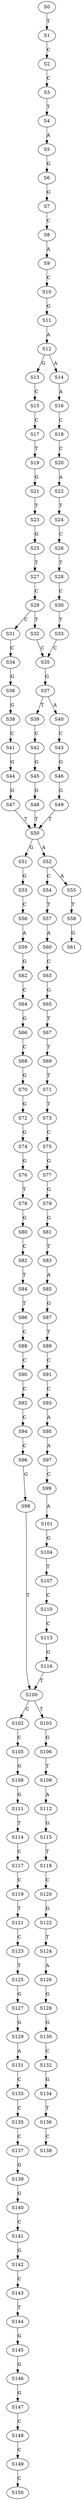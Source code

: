 strict digraph  {
	S0 -> S1 [ label = T ];
	S1 -> S2 [ label = C ];
	S2 -> S3 [ label = C ];
	S3 -> S4 [ label = T ];
	S4 -> S5 [ label = A ];
	S5 -> S6 [ label = G ];
	S6 -> S7 [ label = G ];
	S7 -> S8 [ label = C ];
	S8 -> S9 [ label = A ];
	S9 -> S10 [ label = C ];
	S10 -> S11 [ label = G ];
	S11 -> S12 [ label = A ];
	S12 -> S13 [ label = G ];
	S12 -> S14 [ label = A ];
	S13 -> S15 [ label = C ];
	S14 -> S16 [ label = A ];
	S15 -> S17 [ label = C ];
	S16 -> S18 [ label = C ];
	S17 -> S19 [ label = T ];
	S18 -> S20 [ label = C ];
	S19 -> S21 [ label = G ];
	S20 -> S22 [ label = A ];
	S21 -> S23 [ label = T ];
	S22 -> S24 [ label = T ];
	S23 -> S25 [ label = G ];
	S24 -> S26 [ label = C ];
	S25 -> S27 [ label = T ];
	S26 -> S28 [ label = T ];
	S27 -> S29 [ label = C ];
	S28 -> S30 [ label = C ];
	S29 -> S31 [ label = C ];
	S29 -> S32 [ label = T ];
	S30 -> S33 [ label = T ];
	S31 -> S34 [ label = C ];
	S32 -> S35 [ label = C ];
	S33 -> S35 [ label = C ];
	S34 -> S36 [ label = G ];
	S35 -> S37 [ label = G ];
	S36 -> S38 [ label = G ];
	S37 -> S39 [ label = T ];
	S37 -> S40 [ label = A ];
	S38 -> S41 [ label = C ];
	S39 -> S42 [ label = C ];
	S40 -> S43 [ label = C ];
	S41 -> S44 [ label = G ];
	S42 -> S45 [ label = G ];
	S43 -> S46 [ label = G ];
	S44 -> S47 [ label = G ];
	S45 -> S48 [ label = G ];
	S46 -> S49 [ label = G ];
	S47 -> S50 [ label = T ];
	S48 -> S50 [ label = T ];
	S49 -> S50 [ label = T ];
	S50 -> S51 [ label = G ];
	S50 -> S52 [ label = A ];
	S51 -> S53 [ label = G ];
	S52 -> S54 [ label = C ];
	S52 -> S55 [ label = A ];
	S53 -> S56 [ label = C ];
	S54 -> S57 [ label = T ];
	S55 -> S58 [ label = T ];
	S56 -> S59 [ label = A ];
	S57 -> S60 [ label = A ];
	S58 -> S61 [ label = G ];
	S59 -> S62 [ label = G ];
	S60 -> S63 [ label = C ];
	S62 -> S64 [ label = C ];
	S63 -> S65 [ label = G ];
	S64 -> S66 [ label = G ];
	S65 -> S67 [ label = T ];
	S66 -> S68 [ label = C ];
	S67 -> S69 [ label = T ];
	S68 -> S70 [ label = G ];
	S69 -> S71 [ label = T ];
	S70 -> S72 [ label = G ];
	S71 -> S73 [ label = T ];
	S72 -> S74 [ label = G ];
	S73 -> S75 [ label = C ];
	S74 -> S76 [ label = G ];
	S75 -> S77 [ label = G ];
	S76 -> S78 [ label = T ];
	S77 -> S79 [ label = G ];
	S78 -> S80 [ label = G ];
	S79 -> S81 [ label = G ];
	S80 -> S82 [ label = C ];
	S81 -> S83 [ label = T ];
	S82 -> S84 [ label = T ];
	S83 -> S85 [ label = A ];
	S84 -> S86 [ label = T ];
	S85 -> S87 [ label = G ];
	S86 -> S88 [ label = C ];
	S87 -> S89 [ label = T ];
	S88 -> S90 [ label = C ];
	S89 -> S91 [ label = C ];
	S90 -> S92 [ label = C ];
	S91 -> S93 [ label = C ];
	S92 -> S94 [ label = C ];
	S93 -> S95 [ label = A ];
	S94 -> S96 [ label = C ];
	S95 -> S97 [ label = A ];
	S96 -> S98 [ label = G ];
	S97 -> S99 [ label = C ];
	S98 -> S100 [ label = T ];
	S99 -> S101 [ label = A ];
	S100 -> S102 [ label = C ];
	S100 -> S103 [ label = T ];
	S101 -> S104 [ label = G ];
	S102 -> S105 [ label = C ];
	S103 -> S106 [ label = G ];
	S104 -> S107 [ label = T ];
	S105 -> S108 [ label = G ];
	S106 -> S109 [ label = T ];
	S107 -> S110 [ label = C ];
	S108 -> S111 [ label = G ];
	S109 -> S112 [ label = A ];
	S110 -> S113 [ label = C ];
	S111 -> S114 [ label = T ];
	S112 -> S115 [ label = G ];
	S113 -> S116 [ label = G ];
	S114 -> S117 [ label = C ];
	S115 -> S118 [ label = T ];
	S116 -> S100 [ label = T ];
	S117 -> S119 [ label = C ];
	S118 -> S120 [ label = C ];
	S119 -> S121 [ label = T ];
	S120 -> S122 [ label = G ];
	S121 -> S123 [ label = C ];
	S122 -> S124 [ label = T ];
	S123 -> S125 [ label = T ];
	S124 -> S126 [ label = A ];
	S125 -> S127 [ label = G ];
	S126 -> S128 [ label = G ];
	S127 -> S129 [ label = G ];
	S128 -> S130 [ label = G ];
	S129 -> S131 [ label = A ];
	S130 -> S132 [ label = C ];
	S131 -> S133 [ label = C ];
	S132 -> S134 [ label = G ];
	S133 -> S135 [ label = C ];
	S134 -> S136 [ label = T ];
	S135 -> S137 [ label = C ];
	S136 -> S138 [ label = C ];
	S137 -> S139 [ label = G ];
	S139 -> S140 [ label = G ];
	S140 -> S141 [ label = C ];
	S141 -> S142 [ label = G ];
	S142 -> S143 [ label = C ];
	S143 -> S144 [ label = T ];
	S144 -> S145 [ label = G ];
	S145 -> S146 [ label = G ];
	S146 -> S147 [ label = G ];
	S147 -> S148 [ label = C ];
	S148 -> S149 [ label = C ];
	S149 -> S150 [ label = C ];
}
